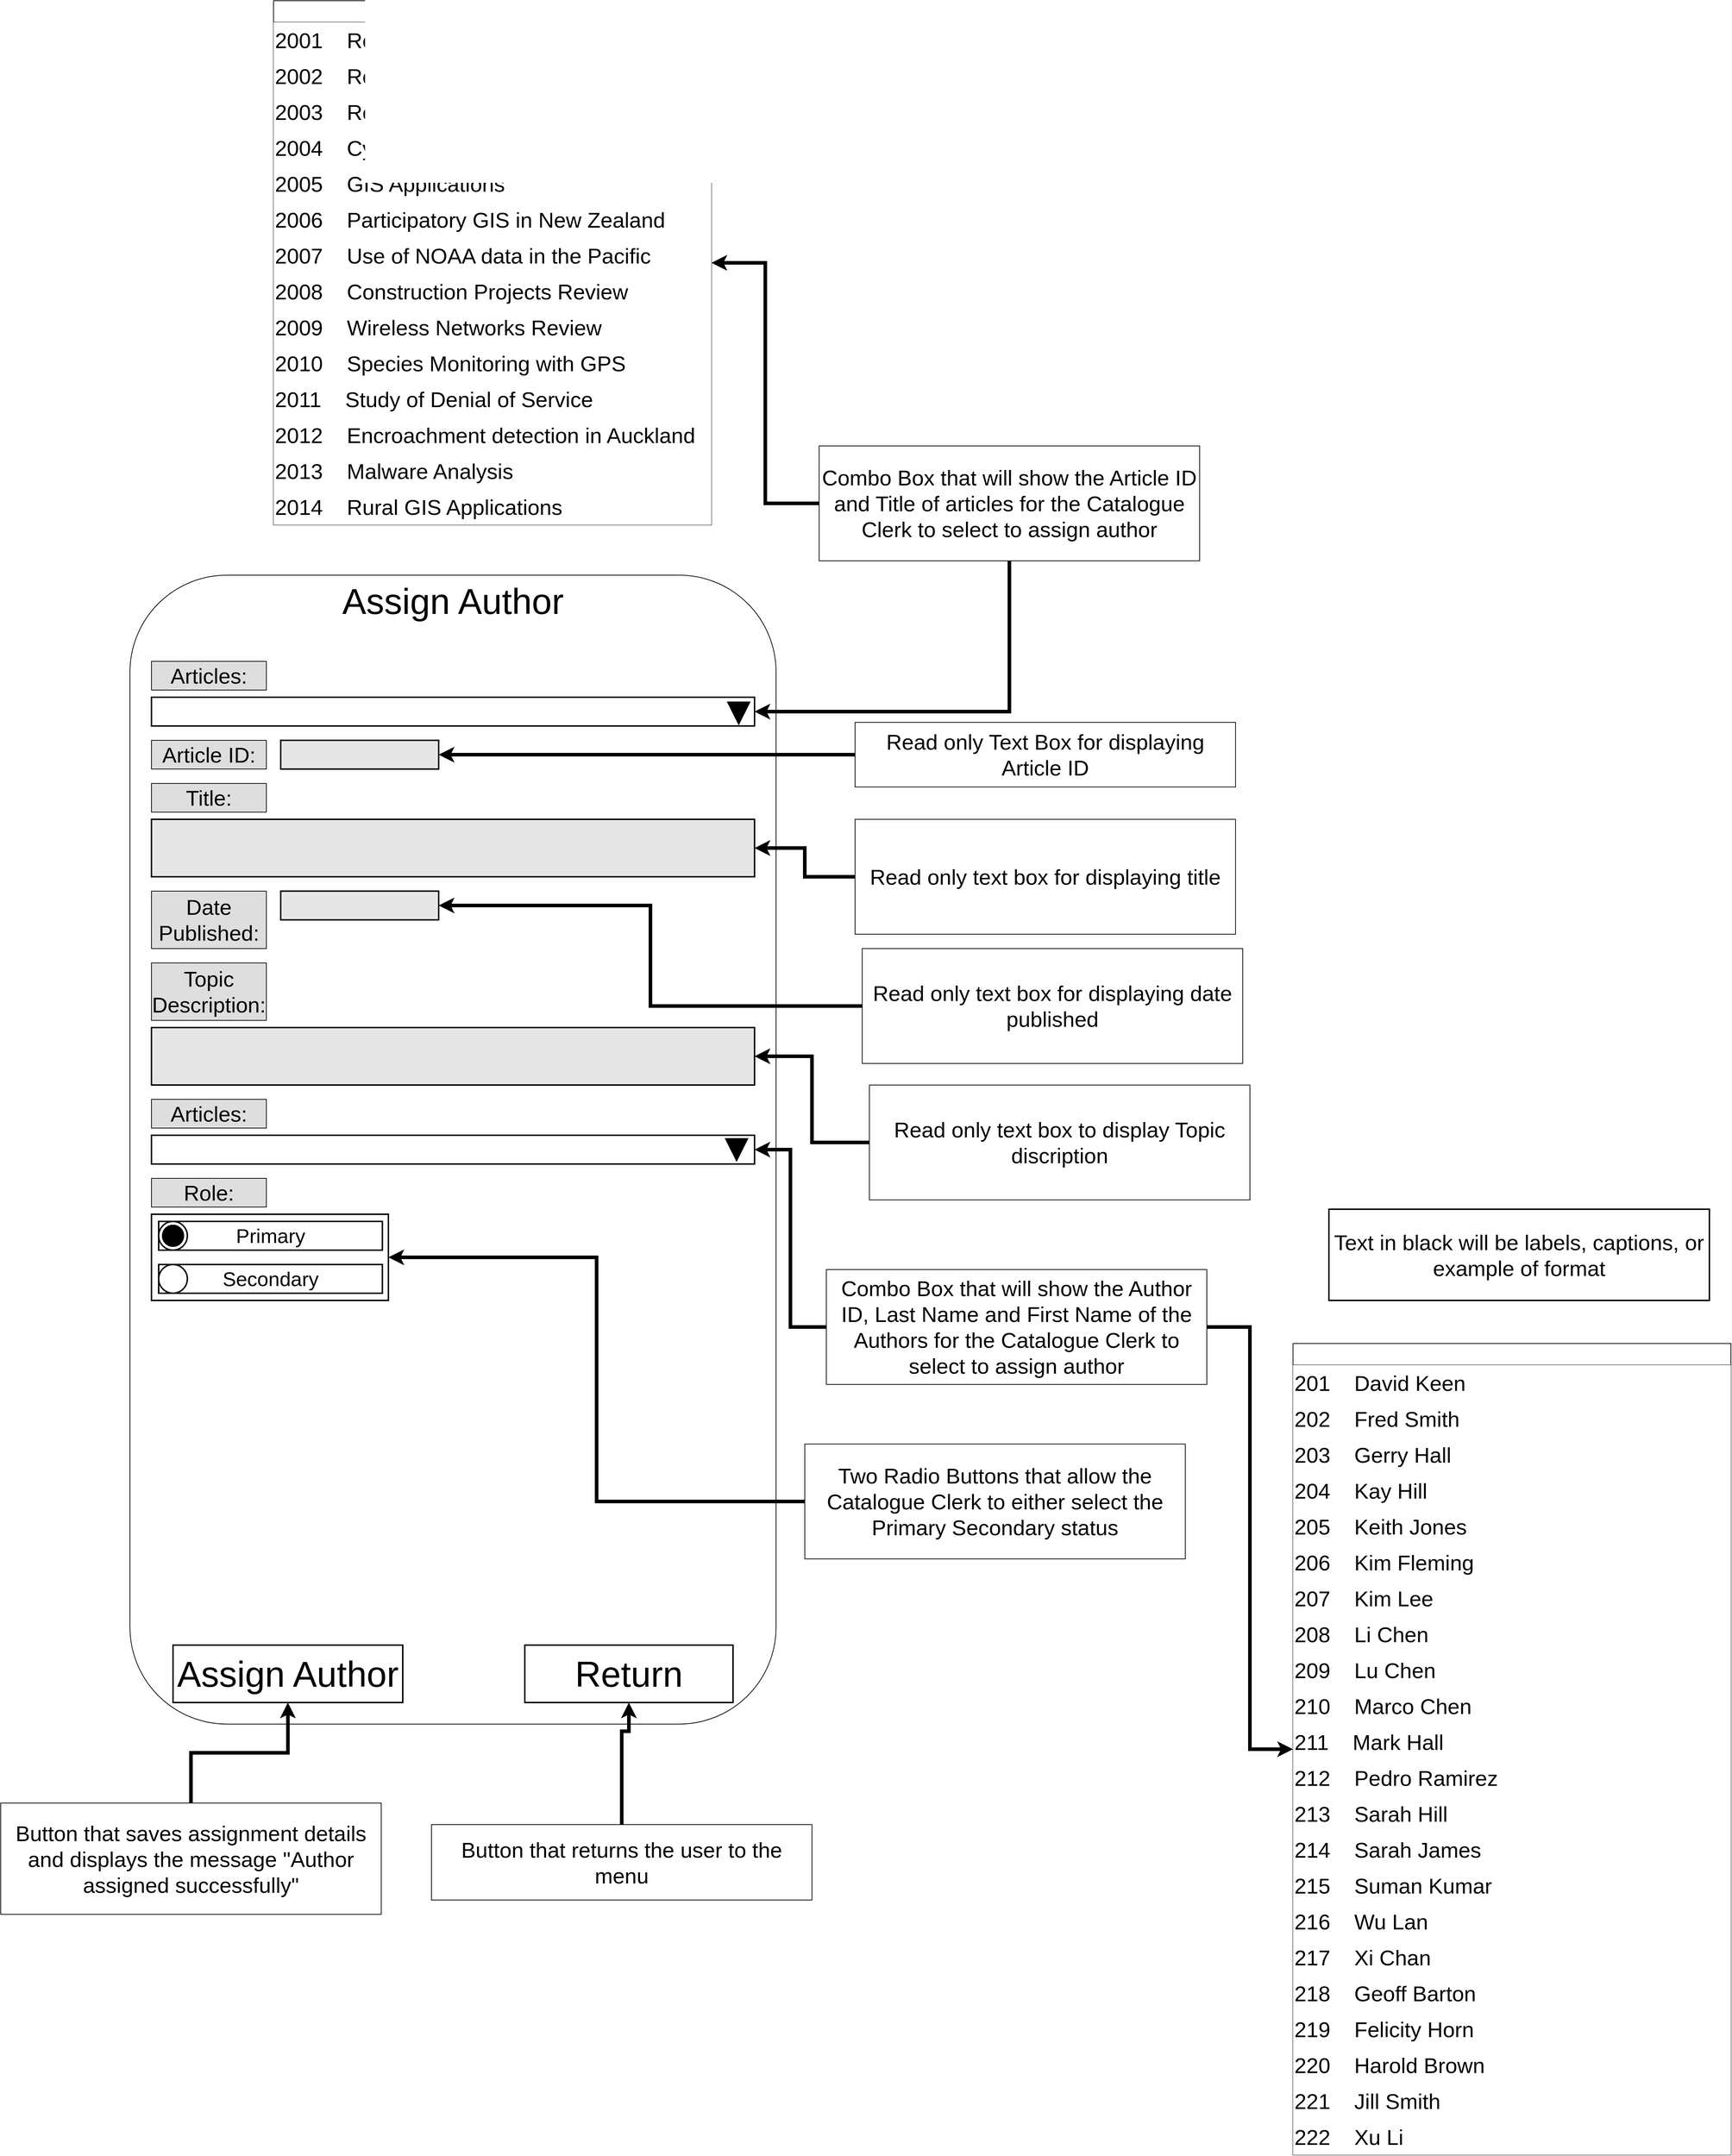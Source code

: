 <mxfile version="24.7.13">
  <diagram name="Page-1" id="N0Hd7t6T6hSaKdjdyGFI">
    <mxGraphModel dx="2758" dy="4462" grid="1" gridSize="10" guides="1" tooltips="1" connect="1" arrows="1" fold="1" page="1" pageScale="1" pageWidth="1169" pageHeight="827" math="0" shadow="0">
      <root>
        <mxCell id="0" />
        <mxCell id="1" parent="0" />
        <mxCell id="vf4No_6lzSzimnj8tU26-1" value="Assign Author" style="rounded=1;whiteSpace=wrap;html=1;verticalAlign=top;fontSize=50;movable=0;resizable=0;rotatable=0;deletable=0;editable=0;locked=1;connectable=0;" parent="1" vertex="1">
          <mxGeometry x="2520" y="-300" width="900" height="1600" as="geometry" />
        </mxCell>
        <mxCell id="f4Jtz0p4KT4NomE1Ug3G-8" value="" style="rounded=0;whiteSpace=wrap;html=1;strokeColor=default;fontSize=28;align=left;strokeWidth=2;fillColor=#E6E6E6;" parent="1" vertex="1">
          <mxGeometry x="2550" y="40" width="840" height="80" as="geometry" />
        </mxCell>
        <mxCell id="f4Jtz0p4KT4NomE1Ug3G-38" value="" style="rounded=0;whiteSpace=wrap;html=1;fontSize=28;strokeWidth=2;fillColor=#E6E6E6;" parent="1" vertex="1">
          <mxGeometry x="2730" y="140" width="220" height="40" as="geometry" />
        </mxCell>
        <mxCell id="f4Jtz0p4KT4NomE1Ug3G-39" value="Title:" style="rounded=0;whiteSpace=wrap;html=1;fontSize=30;fillColor=#DEDEDE;" parent="1" vertex="1">
          <mxGeometry x="2550" y="-10" width="160" height="40" as="geometry" />
        </mxCell>
        <mxCell id="f4Jtz0p4KT4NomE1Ug3G-40" value="Articles:" style="rounded=0;whiteSpace=wrap;html=1;fontSize=30;fillColor=#DEDEDE;" parent="1" vertex="1">
          <mxGeometry x="2550" y="-180" width="160" height="40" as="geometry" />
        </mxCell>
        <mxCell id="f4Jtz0p4KT4NomE1Ug3G-46" value="Date &lt;br&gt;Published:" style="rounded=0;whiteSpace=wrap;html=1;fontSize=30;fillColor=#DEDEDE;" parent="1" vertex="1">
          <mxGeometry x="2550" y="140" width="160" height="80" as="geometry" />
        </mxCell>
        <mxCell id="f4Jtz0p4KT4NomE1Ug3G-47" value="Assign Author" style="rounded=0;whiteSpace=wrap;html=1;fontSize=50;strokeWidth=2;" parent="1" vertex="1">
          <mxGeometry x="2580" y="1190" width="320" height="80" as="geometry" />
        </mxCell>
        <mxCell id="f4Jtz0p4KT4NomE1Ug3G-48" value="Return" style="rounded=0;whiteSpace=wrap;html=1;fontSize=50;strokeWidth=2;" parent="1" vertex="1">
          <mxGeometry x="3070" y="1190" width="290" height="80" as="geometry" />
        </mxCell>
        <mxCell id="f4Jtz0p4KT4NomE1Ug3G-50" style="edgeStyle=orthogonalEdgeStyle;rounded=0;orthogonalLoop=1;jettySize=auto;html=1;fontSize=100;strokeWidth=5;exitX=0;exitY=0.5;exitDx=0;exitDy=0;entryX=0.5;entryY=1;entryDx=0;entryDy=0;" parent="1" source="f4Jtz0p4KT4NomE1Ug3G-49" target="f4Jtz0p4KT4NomE1Ug3G-48" edge="1">
          <mxGeometry relative="1" as="geometry">
            <Array as="points">
              <mxPoint x="3205" y="1492" />
              <mxPoint x="3205" y="1310" />
              <mxPoint x="3215" y="1310" />
            </Array>
          </mxGeometry>
        </mxCell>
        <mxCell id="f4Jtz0p4KT4NomE1Ug3G-49" value="Button that returns the user to the menu" style="rounded=0;whiteSpace=wrap;html=1;fontSize=30;" parent="1" vertex="1">
          <mxGeometry x="2940" y="1440" width="530" height="105" as="geometry" />
        </mxCell>
        <mxCell id="f4Jtz0p4KT4NomE1Ug3G-52" style="edgeStyle=orthogonalEdgeStyle;rounded=0;orthogonalLoop=1;jettySize=auto;html=1;entryX=0.5;entryY=1;entryDx=0;entryDy=0;strokeWidth=5;" parent="1" source="f4Jtz0p4KT4NomE1Ug3G-51" target="f4Jtz0p4KT4NomE1Ug3G-47" edge="1">
          <mxGeometry relative="1" as="geometry" />
        </mxCell>
        <mxCell id="f4Jtz0p4KT4NomE1Ug3G-51" value="Button that saves assignment details and displays the message &quot;Author assigned successfully&quot;" style="rounded=0;whiteSpace=wrap;html=1;fontSize=30;" parent="1" vertex="1">
          <mxGeometry x="2340" y="1410" width="530" height="155" as="geometry" />
        </mxCell>
        <mxCell id="zkrj8ikKc5orAXMIiYBu-2" style="edgeStyle=orthogonalEdgeStyle;rounded=0;orthogonalLoop=1;jettySize=auto;html=1;strokeWidth=5;entryX=1;entryY=0.5;entryDx=0;entryDy=0;exitX=0.5;exitY=1;exitDx=0;exitDy=0;" parent="1" source="zkrj8ikKc5orAXMIiYBu-1" target="f4Jtz0p4KT4NomE1Ug3G-3" edge="1">
          <mxGeometry relative="1" as="geometry">
            <mxPoint x="3580" y="-220" as="targetPoint" />
          </mxGeometry>
        </mxCell>
        <mxCell id="zkrj8ikKc5orAXMIiYBu-21" style="edgeStyle=orthogonalEdgeStyle;rounded=0;orthogonalLoop=1;jettySize=auto;html=1;entryX=1;entryY=0.5;entryDx=0;entryDy=0;strokeWidth=5;" parent="1" source="zkrj8ikKc5orAXMIiYBu-1" target="zkrj8ikKc5orAXMIiYBu-4" edge="1">
          <mxGeometry relative="1" as="geometry" />
        </mxCell>
        <mxCell id="zkrj8ikKc5orAXMIiYBu-1" value="Combo Box that will show the Article ID and Title of articles for the Catalogue Clerk to select to assign author" style="rounded=0;whiteSpace=wrap;html=1;fontSize=30;" parent="1" vertex="1">
          <mxGeometry x="3480" y="-480" width="530" height="160" as="geometry" />
        </mxCell>
        <mxCell id="zkrj8ikKc5orAXMIiYBu-4" value="" style="swimlane;fontStyle=0;childLayout=stackLayout;horizontal=1;startSize=30;horizontalStack=0;resizeParent=1;resizeParentMax=0;resizeLast=0;collapsible=1;marginBottom=0;whiteSpace=wrap;html=1;fontSize=30;align=left;fillColor=default;" parent="1" vertex="1">
          <mxGeometry x="2720" y="-1100" width="610" height="730" as="geometry">
            <mxRectangle x="1800" y="340" width="90" height="50" as="alternateBounds" />
          </mxGeometry>
        </mxCell>
        <mxCell id="vf4No_6lzSzimnj8tU26-43" value="2001&amp;nbsp;&amp;nbsp;&amp;nbsp; Review of cloud computing&amp;nbsp;&amp;nbsp;&amp;nbsp; " style="text;html=1;align=left;verticalAlign=middle;resizable=0;points=[];autosize=1;strokeColor=none;fillColor=default;fontSize=30;" parent="zkrj8ikKc5orAXMIiYBu-4" vertex="1">
          <mxGeometry y="30" width="610" height="50" as="geometry" />
        </mxCell>
        <mxCell id="vf4No_6lzSzimnj8tU26-42" value="2002&amp;nbsp;&amp;nbsp;&amp;nbsp; Review of cloud detection algorithms" style="text;html=1;align=left;verticalAlign=middle;resizable=0;points=[];autosize=1;strokeColor=none;fillColor=default;fontSize=30;" parent="zkrj8ikKc5orAXMIiYBu-4" vertex="1">
          <mxGeometry y="80" width="610" height="50" as="geometry" />
        </mxCell>
        <mxCell id="vf4No_6lzSzimnj8tU26-41" value="2003&amp;nbsp;&amp;nbsp;&amp;nbsp; Review of Internet of things" style="text;html=1;align=left;verticalAlign=middle;resizable=0;points=[];autosize=1;strokeColor=none;fillColor=default;fontSize=30;" parent="zkrj8ikKc5orAXMIiYBu-4" vertex="1">
          <mxGeometry y="130" width="610" height="50" as="geometry" />
        </mxCell>
        <mxCell id="vf4No_6lzSzimnj8tU26-40" value="2004&amp;nbsp;&amp;nbsp;&amp;nbsp; Cyber Security – An Appraisal" style="text;html=1;align=left;verticalAlign=middle;resizable=0;points=[];autosize=1;strokeColor=none;fillColor=default;fontSize=30;" parent="zkrj8ikKc5orAXMIiYBu-4" vertex="1">
          <mxGeometry y="180" width="610" height="50" as="geometry" />
        </mxCell>
        <mxCell id="vf4No_6lzSzimnj8tU26-37" value="2005&amp;nbsp;&amp;nbsp;&amp;nbsp; GIS Applications" style="text;html=1;align=left;verticalAlign=middle;resizable=0;points=[];autosize=1;strokeColor=none;fillColor=default;fontSize=30;" parent="zkrj8ikKc5orAXMIiYBu-4" vertex="1">
          <mxGeometry y="230" width="610" height="50" as="geometry" />
        </mxCell>
        <mxCell id="vf4No_6lzSzimnj8tU26-38" value="2006&amp;nbsp;&amp;nbsp;&amp;nbsp; Participatory GIS in New Zealand&amp;nbsp;&amp;nbsp;&amp;nbsp; " style="text;html=1;align=left;verticalAlign=middle;resizable=0;points=[];autosize=1;strokeColor=none;fillColor=default;fontSize=30;" parent="zkrj8ikKc5orAXMIiYBu-4" vertex="1">
          <mxGeometry y="280" width="610" height="50" as="geometry" />
        </mxCell>
        <mxCell id="zkrj8ikKc5orAXMIiYBu-12" value="2007&amp;nbsp;&amp;nbsp;&amp;nbsp; Use of NOAA data in the Pacific" style="text;html=1;align=left;verticalAlign=middle;resizable=0;points=[];autosize=1;strokeColor=none;fillColor=default;fontSize=30;" parent="zkrj8ikKc5orAXMIiYBu-4" vertex="1">
          <mxGeometry y="330" width="610" height="50" as="geometry" />
        </mxCell>
        <mxCell id="zkrj8ikKc5orAXMIiYBu-11" value="2008    Construction Projects Review" style="text;html=1;align=left;verticalAlign=middle;resizable=0;points=[];autosize=1;strokeColor=none;fillColor=default;fontSize=30;" parent="zkrj8ikKc5orAXMIiYBu-4" vertex="1">
          <mxGeometry y="380" width="610" height="50" as="geometry" />
        </mxCell>
        <mxCell id="zkrj8ikKc5orAXMIiYBu-14" value="2009    Wireless Networks Review" style="text;html=1;align=left;verticalAlign=middle;resizable=0;points=[];autosize=1;strokeColor=none;fillColor=default;fontSize=30;" parent="zkrj8ikKc5orAXMIiYBu-4" vertex="1">
          <mxGeometry y="430" width="610" height="50" as="geometry" />
        </mxCell>
        <mxCell id="zkrj8ikKc5orAXMIiYBu-15" value="2010    Species Monitoring with GPS" style="text;html=1;align=left;verticalAlign=middle;resizable=0;points=[];autosize=1;strokeColor=none;fillColor=default;fontSize=30;" parent="zkrj8ikKc5orAXMIiYBu-4" vertex="1">
          <mxGeometry y="480" width="610" height="50" as="geometry" />
        </mxCell>
        <mxCell id="zkrj8ikKc5orAXMIiYBu-17" value="2011    Study of Denial of Service" style="text;html=1;align=left;verticalAlign=middle;resizable=0;points=[];autosize=1;strokeColor=none;fillColor=default;fontSize=30;" parent="zkrj8ikKc5orAXMIiYBu-4" vertex="1">
          <mxGeometry y="530" width="610" height="50" as="geometry" />
        </mxCell>
        <mxCell id="zkrj8ikKc5orAXMIiYBu-18" value="2012    Encroachment detection in Auckland" style="text;html=1;align=left;verticalAlign=middle;resizable=0;points=[];autosize=1;strokeColor=none;fillColor=default;fontSize=30;" parent="zkrj8ikKc5orAXMIiYBu-4" vertex="1">
          <mxGeometry y="580" width="610" height="50" as="geometry" />
        </mxCell>
        <mxCell id="zkrj8ikKc5orAXMIiYBu-19" value="2013    Malware Analysis" style="text;html=1;align=left;verticalAlign=middle;resizable=0;points=[];autosize=1;strokeColor=none;fillColor=default;fontSize=30;" parent="zkrj8ikKc5orAXMIiYBu-4" vertex="1">
          <mxGeometry y="630" width="610" height="50" as="geometry" />
        </mxCell>
        <mxCell id="zkrj8ikKc5orAXMIiYBu-16" value="2014    Rural GIS Applications" style="text;html=1;align=left;verticalAlign=middle;resizable=0;points=[];autosize=1;strokeColor=none;fillColor=default;fontSize=30;" parent="zkrj8ikKc5orAXMIiYBu-4" vertex="1">
          <mxGeometry y="680" width="610" height="50" as="geometry" />
        </mxCell>
        <mxCell id="zkrj8ikKc5orAXMIiYBu-23" style="edgeStyle=orthogonalEdgeStyle;rounded=0;orthogonalLoop=1;jettySize=auto;html=1;entryX=1;entryY=0.5;entryDx=0;entryDy=0;strokeWidth=5;exitX=0;exitY=0.5;exitDx=0;exitDy=0;" parent="1" source="zkrj8ikKc5orAXMIiYBu-22" target="f4Jtz0p4KT4NomE1Ug3G-8" edge="1">
          <mxGeometry relative="1" as="geometry">
            <Array as="points" />
            <mxPoint x="2700" y="450" as="sourcePoint" />
            <mxPoint x="1540" y="230" as="targetPoint" />
          </mxGeometry>
        </mxCell>
        <mxCell id="zkrj8ikKc5orAXMIiYBu-22" value="Read only text box for displaying title" style="rounded=0;whiteSpace=wrap;html=1;fontSize=30;" parent="1" vertex="1">
          <mxGeometry x="3530" y="40" width="530" height="160" as="geometry" />
        </mxCell>
        <mxCell id="vf4No_6lzSzimnj8tU26-20" style="edgeStyle=orthogonalEdgeStyle;rounded=0;orthogonalLoop=1;jettySize=auto;html=1;entryX=1;entryY=0.5;entryDx=0;entryDy=0;strokeWidth=5;" parent="1" source="zkrj8ikKc5orAXMIiYBu-31" target="f4Jtz0p4KT4NomE1Ug3G-38" edge="1">
          <mxGeometry relative="1" as="geometry" />
        </mxCell>
        <mxCell id="zkrj8ikKc5orAXMIiYBu-31" value="Read only text box for displaying date published" style="rounded=0;whiteSpace=wrap;html=1;fontSize=30;" parent="1" vertex="1">
          <mxGeometry x="3540" y="220" width="530" height="160" as="geometry" />
        </mxCell>
        <mxCell id="zkrj8ikKc5orAXMIiYBu-33" value="Text in black will be labels, captions, or example of format" style="rounded=0;whiteSpace=wrap;html=1;fontSize=30;strokeWidth=2;" parent="1" vertex="1">
          <mxGeometry x="4190" y="583" width="530" height="127" as="geometry" />
        </mxCell>
        <mxCell id="RjwAec6_66TozSnkLIB1-1" value="Article ID:" style="rounded=0;whiteSpace=wrap;html=1;fontSize=30;fillColor=#DEDEDE;" parent="1" vertex="1">
          <mxGeometry x="2550" y="-70" width="160" height="40" as="geometry" />
        </mxCell>
        <mxCell id="RjwAec6_66TozSnkLIB1-2" value="" style="rounded=0;whiteSpace=wrap;html=1;strokeColor=default;fontSize=28;align=left;strokeWidth=2;fillColor=#E6E6E6;" parent="1" vertex="1">
          <mxGeometry x="2730" y="-70" width="220" height="40" as="geometry" />
        </mxCell>
        <mxCell id="RjwAec6_66TozSnkLIB1-9" value="Topic Description:" style="rounded=0;whiteSpace=wrap;html=1;fontSize=30;fillColor=#DEDEDE;" parent="1" vertex="1">
          <mxGeometry x="2550" y="240" width="160" height="80" as="geometry" />
        </mxCell>
        <mxCell id="RjwAec6_66TozSnkLIB1-15" style="edgeStyle=orthogonalEdgeStyle;rounded=0;orthogonalLoop=1;jettySize=auto;html=1;strokeWidth=5;" parent="1" source="RjwAec6_66TozSnkLIB1-14" target="RjwAec6_66TozSnkLIB1-8" edge="1">
          <mxGeometry relative="1" as="geometry" />
        </mxCell>
        <mxCell id="RjwAec6_66TozSnkLIB1-14" value="Read only text box to display Topic discription" style="rounded=0;whiteSpace=wrap;html=1;fontSize=30;" parent="1" vertex="1">
          <mxGeometry x="3550" y="410" width="530" height="160" as="geometry" />
        </mxCell>
        <mxCell id="RjwAec6_66TozSnkLIB1-17" style="edgeStyle=orthogonalEdgeStyle;rounded=0;orthogonalLoop=1;jettySize=auto;html=1;exitX=0;exitY=0.5;exitDx=0;exitDy=0;entryX=1;entryY=0.5;entryDx=0;entryDy=0;strokeWidth=5;" parent="1" source="RjwAec6_66TozSnkLIB1-16" target="RjwAec6_66TozSnkLIB1-2" edge="1">
          <mxGeometry relative="1" as="geometry" />
        </mxCell>
        <mxCell id="RjwAec6_66TozSnkLIB1-16" value="Read only Text Box for displaying Article ID" style="rounded=0;whiteSpace=wrap;html=1;fontSize=30;" parent="1" vertex="1">
          <mxGeometry x="3530" y="-95" width="530" height="90" as="geometry" />
        </mxCell>
        <mxCell id="vf4No_6lzSzimnj8tU26-14" value="" style="group" parent="1" vertex="1" connectable="0">
          <mxGeometry x="2550" y="-130" width="970" height="40" as="geometry" />
        </mxCell>
        <mxCell id="f4Jtz0p4KT4NomE1Ug3G-3" value="" style="rounded=0;whiteSpace=wrap;html=1;fontSize=28;align=left;strokeWidth=2;" parent="vf4No_6lzSzimnj8tU26-14" vertex="1">
          <mxGeometry width="840" height="40" as="geometry" />
        </mxCell>
        <mxCell id="f4Jtz0p4KT4NomE1Ug3G-4" value="" style="triangle;whiteSpace=wrap;html=1;rotation=90;fillColor=#000000;strokeWidth=2;" parent="vf4No_6lzSzimnj8tU26-14" vertex="1">
          <mxGeometry x="802.94" y="7.06" width="30" height="30" as="geometry" />
        </mxCell>
        <mxCell id="RjwAec6_66TozSnkLIB1-8" value="" style="rounded=0;whiteSpace=wrap;html=1;strokeColor=default;fontSize=28;align=left;strokeWidth=2;fillColor=#E6E6E6;" parent="1" vertex="1">
          <mxGeometry x="2550" y="330" width="840" height="80" as="geometry" />
        </mxCell>
        <mxCell id="vf4No_6lzSzimnj8tU26-21" value="Articles:" style="rounded=0;whiteSpace=wrap;html=1;fontSize=30;fillColor=#DEDEDE;" parent="1" vertex="1">
          <mxGeometry x="2550" y="430" width="160" height="40" as="geometry" />
        </mxCell>
        <mxCell id="vf4No_6lzSzimnj8tU26-24" value="" style="group" parent="1" vertex="1" connectable="0">
          <mxGeometry x="2550" y="480" width="840" height="40" as="geometry" />
        </mxCell>
        <mxCell id="vf4No_6lzSzimnj8tU26-22" value="" style="rounded=0;whiteSpace=wrap;html=1;fontSize=28;align=left;strokeWidth=2;" parent="vf4No_6lzSzimnj8tU26-24" vertex="1">
          <mxGeometry width="840" height="40" as="geometry" />
        </mxCell>
        <mxCell id="vf4No_6lzSzimnj8tU26-23" value="" style="triangle;whiteSpace=wrap;html=1;rotation=90;fillColor=#000000;strokeWidth=2;" parent="vf4No_6lzSzimnj8tU26-24" vertex="1">
          <mxGeometry x="800" y="5.0" width="30" height="30" as="geometry" />
        </mxCell>
        <mxCell id="vf4No_6lzSzimnj8tU26-34" value="" style="group" parent="1" vertex="1" connectable="0">
          <mxGeometry x="2550" y="590" width="330" height="120" as="geometry" />
        </mxCell>
        <mxCell id="vf4No_6lzSzimnj8tU26-31" value="" style="whiteSpace=wrap;html=1;strokeWidth=2;" parent="vf4No_6lzSzimnj8tU26-34" vertex="1">
          <mxGeometry width="330" height="120" as="geometry" />
        </mxCell>
        <mxCell id="vf4No_6lzSzimnj8tU26-32" value="" style="group" parent="vf4No_6lzSzimnj8tU26-34" vertex="1" connectable="0">
          <mxGeometry x="10" y="10" width="311.63" height="40" as="geometry" />
        </mxCell>
        <mxCell id="vf4No_6lzSzimnj8tU26-6" value="Primary" style="rounded=0;whiteSpace=wrap;html=1;fontSize=28;align=center;strokeWidth=2;" parent="vf4No_6lzSzimnj8tU26-32" vertex="1">
          <mxGeometry width="311.63" height="40" as="geometry" />
        </mxCell>
        <mxCell id="vf4No_6lzSzimnj8tU26-25" value="" style="ellipse;whiteSpace=wrap;html=1;aspect=fixed;fontSize=28;align=center;strokeWidth=2;" parent="vf4No_6lzSzimnj8tU26-32" vertex="1">
          <mxGeometry width="40" height="40" as="geometry" />
        </mxCell>
        <mxCell id="vf4No_6lzSzimnj8tU26-27" value="" style="ellipse;whiteSpace=wrap;html=1;aspect=fixed;fillColor=#000000;" parent="vf4No_6lzSzimnj8tU26-32" vertex="1">
          <mxGeometry x="5" y="5" width="30" height="30" as="geometry" />
        </mxCell>
        <mxCell id="vf4No_6lzSzimnj8tU26-33" value="" style="group" parent="vf4No_6lzSzimnj8tU26-34" vertex="1" connectable="0">
          <mxGeometry x="10" y="70" width="311.63" height="40" as="geometry" />
        </mxCell>
        <mxCell id="vf4No_6lzSzimnj8tU26-28" value="Secondary" style="rounded=0;whiteSpace=wrap;html=1;fontSize=28;align=center;strokeWidth=2;" parent="vf4No_6lzSzimnj8tU26-33" vertex="1">
          <mxGeometry width="311.63" height="40" as="geometry" />
        </mxCell>
        <mxCell id="vf4No_6lzSzimnj8tU26-29" value="" style="ellipse;whiteSpace=wrap;html=1;aspect=fixed;fontSize=28;align=center;strokeWidth=2;" parent="vf4No_6lzSzimnj8tU26-33" vertex="1">
          <mxGeometry width="40" height="40" as="geometry" />
        </mxCell>
        <mxCell id="vf4No_6lzSzimnj8tU26-35" value="Role:" style="rounded=0;whiteSpace=wrap;html=1;fontSize=30;fillColor=#DEDEDE;" parent="1" vertex="1">
          <mxGeometry x="2550" y="540" width="160" height="40" as="geometry" />
        </mxCell>
        <mxCell id="vf4No_6lzSzimnj8tU26-45" style="edgeStyle=orthogonalEdgeStyle;rounded=0;orthogonalLoop=1;jettySize=auto;html=1;entryX=1;entryY=0.5;entryDx=0;entryDy=0;strokeWidth=5;" parent="1" source="vf4No_6lzSzimnj8tU26-44" target="vf4No_6lzSzimnj8tU26-22" edge="1">
          <mxGeometry relative="1" as="geometry" />
        </mxCell>
        <mxCell id="vf4No_6lzSzimnj8tU26-44" value="Combo Box that will show the Author ID, Last Name and First Name of the Authors for the Catalogue Clerk to select to assign author" style="rounded=0;whiteSpace=wrap;html=1;fontSize=30;" parent="1" vertex="1">
          <mxGeometry x="3490" y="667" width="530" height="160" as="geometry" />
        </mxCell>
        <mxCell id="vf4No_6lzSzimnj8tU26-47" style="edgeStyle=orthogonalEdgeStyle;rounded=0;orthogonalLoop=1;jettySize=auto;html=1;entryX=1;entryY=0.5;entryDx=0;entryDy=0;strokeWidth=5;" parent="1" source="vf4No_6lzSzimnj8tU26-46" target="vf4No_6lzSzimnj8tU26-31" edge="1">
          <mxGeometry relative="1" as="geometry">
            <mxPoint x="2860" y="650" as="targetPoint" />
          </mxGeometry>
        </mxCell>
        <mxCell id="vHDq9KT845PzX0H68crD-38" style="edgeStyle=orthogonalEdgeStyle;rounded=0;orthogonalLoop=1;jettySize=auto;html=1;strokeWidth=5;exitX=1;exitY=0.5;exitDx=0;exitDy=0;" edge="1" parent="1" source="vf4No_6lzSzimnj8tU26-44" target="vHDq9KT845PzX0H68crD-1">
          <mxGeometry relative="1" as="geometry" />
        </mxCell>
        <mxCell id="vf4No_6lzSzimnj8tU26-46" value="Two Radio Buttons that allow the Catalogue Clerk to either select the Primary Secondary status " style="rounded=0;whiteSpace=wrap;html=1;fontSize=30;strokeWidth=1;" parent="1" vertex="1">
          <mxGeometry x="3460" y="910" width="530" height="160" as="geometry" />
        </mxCell>
        <mxCell id="vHDq9KT845PzX0H68crD-1" value="" style="swimlane;fontStyle=0;childLayout=stackLayout;horizontal=1;startSize=30;horizontalStack=0;resizeParent=1;resizeParentMax=0;resizeLast=0;collapsible=1;marginBottom=0;whiteSpace=wrap;html=1;fontSize=30;align=left;fillColor=default;" vertex="1" parent="1">
          <mxGeometry x="4140" y="770" width="610" height="1130" as="geometry">
            <mxRectangle x="1800" y="340" width="90" height="50" as="alternateBounds" />
          </mxGeometry>
        </mxCell>
        <mxCell id="vHDq9KT845PzX0H68crD-2" value="201&amp;nbsp;&amp;nbsp;&amp;nbsp; David Keen " style="text;html=1;align=left;verticalAlign=middle;resizable=0;points=[];autosize=1;strokeColor=none;fillColor=default;fontSize=30;" vertex="1" parent="vHDq9KT845PzX0H68crD-1">
          <mxGeometry y="30" width="610" height="50" as="geometry" />
        </mxCell>
        <mxCell id="vHDq9KT845PzX0H68crD-17" value="202&amp;nbsp;&amp;nbsp;&amp;nbsp; Fred Smith " style="text;html=1;align=left;verticalAlign=middle;resizable=0;points=[];autosize=1;strokeColor=none;fillColor=default;fontSize=30;" vertex="1" parent="vHDq9KT845PzX0H68crD-1">
          <mxGeometry y="80" width="610" height="50" as="geometry" />
        </mxCell>
        <mxCell id="vHDq9KT845PzX0H68crD-19" value="203&amp;nbsp;&amp;nbsp;&amp;nbsp; Gerry Hall " style="text;html=1;align=left;verticalAlign=middle;resizable=0;points=[];autosize=1;strokeColor=none;fillColor=default;fontSize=30;" vertex="1" parent="vHDq9KT845PzX0H68crD-1">
          <mxGeometry y="130" width="610" height="50" as="geometry" />
        </mxCell>
        <mxCell id="vHDq9KT845PzX0H68crD-21" value="204&amp;nbsp;&amp;nbsp;&amp;nbsp; Kay Hill " style="text;html=1;align=left;verticalAlign=middle;resizable=0;points=[];autosize=1;strokeColor=none;fillColor=default;fontSize=30;" vertex="1" parent="vHDq9KT845PzX0H68crD-1">
          <mxGeometry y="180" width="610" height="50" as="geometry" />
        </mxCell>
        <mxCell id="vHDq9KT845PzX0H68crD-29" value="205&amp;nbsp;&amp;nbsp;&amp;nbsp; Keith Jones" style="text;html=1;align=left;verticalAlign=middle;resizable=0;points=[];autosize=1;strokeColor=none;fillColor=default;fontSize=30;" vertex="1" parent="vHDq9KT845PzX0H68crD-1">
          <mxGeometry y="230" width="610" height="50" as="geometry" />
        </mxCell>
        <mxCell id="vHDq9KT845PzX0H68crD-33" value="206&amp;nbsp;&amp;nbsp;&amp;nbsp; Kim Fleming " style="text;html=1;align=left;verticalAlign=middle;resizable=0;points=[];autosize=1;strokeColor=none;fillColor=default;fontSize=30;" vertex="1" parent="vHDq9KT845PzX0H68crD-1">
          <mxGeometry y="280" width="610" height="50" as="geometry" />
        </mxCell>
        <mxCell id="vHDq9KT845PzX0H68crD-35" value="207&amp;nbsp;&amp;nbsp;&amp;nbsp; Kim Lee " style="text;html=1;align=left;verticalAlign=middle;resizable=0;points=[];autosize=1;strokeColor=none;fillColor=default;fontSize=30;" vertex="1" parent="vHDq9KT845PzX0H68crD-1">
          <mxGeometry y="330" width="610" height="50" as="geometry" />
        </mxCell>
        <mxCell id="vHDq9KT845PzX0H68crD-36" value="208&amp;nbsp;&amp;nbsp;&amp;nbsp; Li Chen " style="text;html=1;align=left;verticalAlign=middle;resizable=0;points=[];autosize=1;strokeColor=none;fillColor=default;fontSize=30;" vertex="1" parent="vHDq9KT845PzX0H68crD-1">
          <mxGeometry y="380" width="610" height="50" as="geometry" />
        </mxCell>
        <mxCell id="vHDq9KT845PzX0H68crD-28" value="209&amp;nbsp;&amp;nbsp;&amp;nbsp; Lu Chen " style="text;html=1;align=left;verticalAlign=middle;resizable=0;points=[];autosize=1;strokeColor=none;fillColor=default;fontSize=30;" vertex="1" parent="vHDq9KT845PzX0H68crD-1">
          <mxGeometry y="430" width="610" height="50" as="geometry" />
        </mxCell>
        <mxCell id="vHDq9KT845PzX0H68crD-18" value="210&amp;nbsp;&amp;nbsp;&amp;nbsp; Marco Chen" style="text;html=1;align=left;verticalAlign=middle;resizable=0;points=[];autosize=1;strokeColor=none;fillColor=default;fontSize=30;" vertex="1" parent="vHDq9KT845PzX0H68crD-1">
          <mxGeometry y="480" width="610" height="50" as="geometry" />
        </mxCell>
        <mxCell id="vHDq9KT845PzX0H68crD-22" value="211&amp;nbsp;&amp;nbsp;&amp;nbsp; Mark Hall " style="text;html=1;align=left;verticalAlign=middle;resizable=0;points=[];autosize=1;strokeColor=none;fillColor=default;fontSize=30;" vertex="1" parent="vHDq9KT845PzX0H68crD-1">
          <mxGeometry y="530" width="610" height="50" as="geometry" />
        </mxCell>
        <mxCell id="vHDq9KT845PzX0H68crD-20" value="212&amp;nbsp;&amp;nbsp;&amp;nbsp; Pedro Ramirez" style="text;html=1;align=left;verticalAlign=middle;resizable=0;points=[];autosize=1;strokeColor=none;fillColor=default;fontSize=30;" vertex="1" parent="vHDq9KT845PzX0H68crD-1">
          <mxGeometry y="580" width="610" height="50" as="geometry" />
        </mxCell>
        <mxCell id="vHDq9KT845PzX0H68crD-23" value="213&amp;nbsp;&amp;nbsp;&amp;nbsp; Sarah Hill " style="text;html=1;align=left;verticalAlign=middle;resizable=0;points=[];autosize=1;strokeColor=none;fillColor=default;fontSize=30;" vertex="1" parent="vHDq9KT845PzX0H68crD-1">
          <mxGeometry y="630" width="610" height="50" as="geometry" />
        </mxCell>
        <mxCell id="vHDq9KT845PzX0H68crD-30" value="214&amp;nbsp;&amp;nbsp;&amp;nbsp; Sarah James " style="text;html=1;align=left;verticalAlign=middle;resizable=0;points=[];autosize=1;strokeColor=none;fillColor=default;fontSize=30;" vertex="1" parent="vHDq9KT845PzX0H68crD-1">
          <mxGeometry y="680" width="610" height="50" as="geometry" />
        </mxCell>
        <mxCell id="vHDq9KT845PzX0H68crD-24" value="215&amp;nbsp;&amp;nbsp;&amp;nbsp; Suman Kumar " style="text;html=1;align=left;verticalAlign=middle;resizable=0;points=[];autosize=1;strokeColor=none;fillColor=default;fontSize=30;" vertex="1" parent="vHDq9KT845PzX0H68crD-1">
          <mxGeometry y="730" width="610" height="50" as="geometry" />
        </mxCell>
        <mxCell id="vHDq9KT845PzX0H68crD-25" value="216&amp;nbsp;&amp;nbsp;&amp;nbsp; Wu Lan " style="text;html=1;align=left;verticalAlign=middle;resizable=0;points=[];autosize=1;strokeColor=none;fillColor=default;fontSize=30;" vertex="1" parent="vHDq9KT845PzX0H68crD-1">
          <mxGeometry y="780" width="610" height="50" as="geometry" />
        </mxCell>
        <mxCell id="vHDq9KT845PzX0H68crD-31" value="217&amp;nbsp;&amp;nbsp;&amp;nbsp; Xi Chan " style="text;html=1;align=left;verticalAlign=middle;resizable=0;points=[];autosize=1;strokeColor=none;fillColor=default;fontSize=30;" vertex="1" parent="vHDq9KT845PzX0H68crD-1">
          <mxGeometry y="830" width="610" height="50" as="geometry" />
        </mxCell>
        <mxCell id="vHDq9KT845PzX0H68crD-26" value="218&amp;nbsp;&amp;nbsp;&amp;nbsp; Geoff Barton" style="text;html=1;align=left;verticalAlign=middle;resizable=0;points=[];autosize=1;strokeColor=none;fillColor=default;fontSize=30;" vertex="1" parent="vHDq9KT845PzX0H68crD-1">
          <mxGeometry y="880" width="610" height="50" as="geometry" />
        </mxCell>
        <mxCell id="vHDq9KT845PzX0H68crD-34" value="219&amp;nbsp;&amp;nbsp;&amp;nbsp; Felicity Horn" style="text;html=1;align=left;verticalAlign=middle;resizable=0;points=[];autosize=1;strokeColor=none;fillColor=default;fontSize=30;" vertex="1" parent="vHDq9KT845PzX0H68crD-1">
          <mxGeometry y="930" width="610" height="50" as="geometry" />
        </mxCell>
        <mxCell id="vHDq9KT845PzX0H68crD-27" value="220&amp;nbsp;&amp;nbsp;&amp;nbsp; Harold Brown" style="text;html=1;align=left;verticalAlign=middle;resizable=0;points=[];autosize=1;strokeColor=none;fillColor=default;fontSize=30;" vertex="1" parent="vHDq9KT845PzX0H68crD-1">
          <mxGeometry y="980" width="610" height="50" as="geometry" />
        </mxCell>
        <mxCell id="vHDq9KT845PzX0H68crD-32" value="221&amp;nbsp;&amp;nbsp;&amp;nbsp; Jill Smith" style="text;html=1;align=left;verticalAlign=middle;resizable=0;points=[];autosize=1;strokeColor=none;fillColor=default;fontSize=30;" vertex="1" parent="vHDq9KT845PzX0H68crD-1">
          <mxGeometry y="1030" width="610" height="50" as="geometry" />
        </mxCell>
        <mxCell id="vHDq9KT845PzX0H68crD-37" value="222&amp;nbsp;&amp;nbsp;&amp;nbsp; Xu Li" style="text;html=1;align=left;verticalAlign=middle;resizable=0;points=[];autosize=1;strokeColor=none;fillColor=default;fontSize=30;" vertex="1" parent="vHDq9KT845PzX0H68crD-1">
          <mxGeometry y="1080" width="610" height="50" as="geometry" />
        </mxCell>
      </root>
    </mxGraphModel>
  </diagram>
</mxfile>
